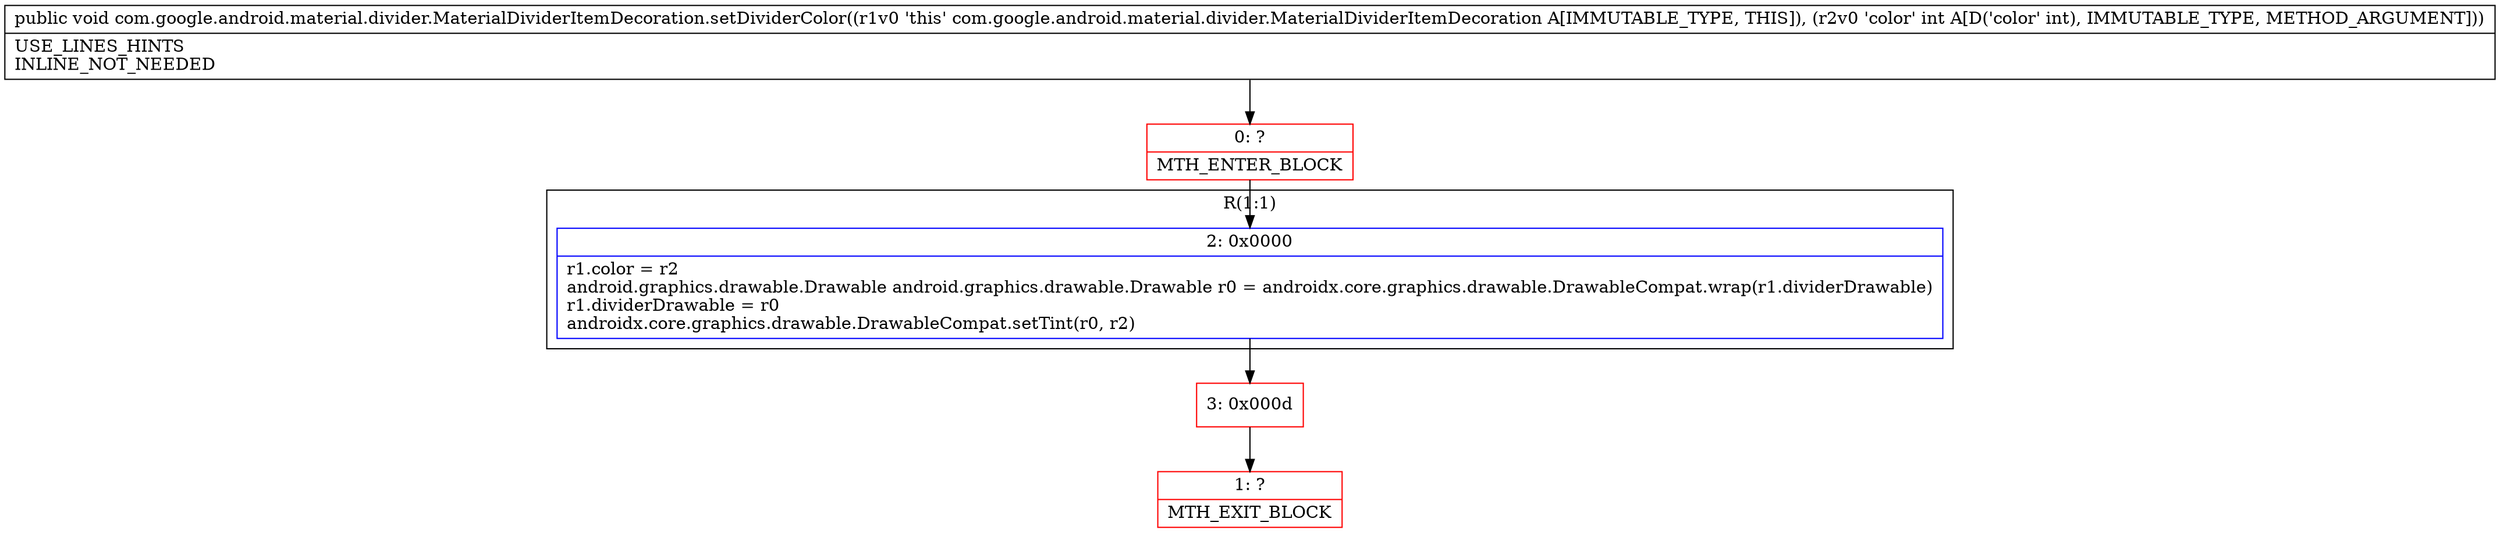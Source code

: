 digraph "CFG forcom.google.android.material.divider.MaterialDividerItemDecoration.setDividerColor(I)V" {
subgraph cluster_Region_279914156 {
label = "R(1:1)";
node [shape=record,color=blue];
Node_2 [shape=record,label="{2\:\ 0x0000|r1.color = r2\landroid.graphics.drawable.Drawable android.graphics.drawable.Drawable r0 = androidx.core.graphics.drawable.DrawableCompat.wrap(r1.dividerDrawable)\lr1.dividerDrawable = r0\landroidx.core.graphics.drawable.DrawableCompat.setTint(r0, r2)\l}"];
}
Node_0 [shape=record,color=red,label="{0\:\ ?|MTH_ENTER_BLOCK\l}"];
Node_3 [shape=record,color=red,label="{3\:\ 0x000d}"];
Node_1 [shape=record,color=red,label="{1\:\ ?|MTH_EXIT_BLOCK\l}"];
MethodNode[shape=record,label="{public void com.google.android.material.divider.MaterialDividerItemDecoration.setDividerColor((r1v0 'this' com.google.android.material.divider.MaterialDividerItemDecoration A[IMMUTABLE_TYPE, THIS]), (r2v0 'color' int A[D('color' int), IMMUTABLE_TYPE, METHOD_ARGUMENT]))  | USE_LINES_HINTS\lINLINE_NOT_NEEDED\l}"];
MethodNode -> Node_0;Node_2 -> Node_3;
Node_0 -> Node_2;
Node_3 -> Node_1;
}

